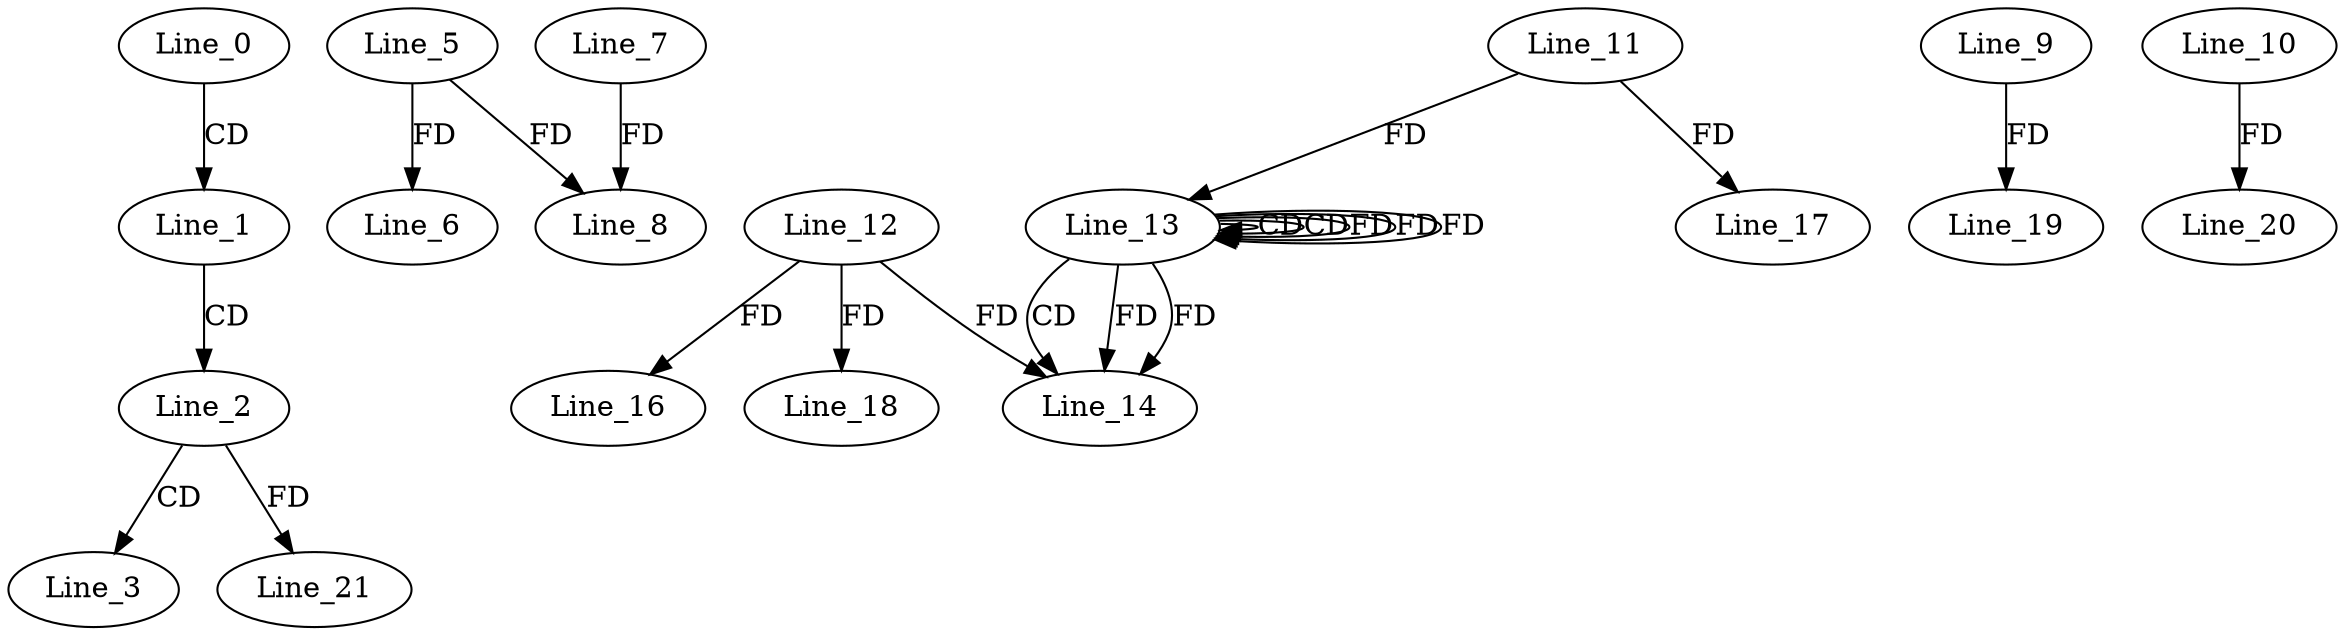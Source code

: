 digraph G {
  Line_0;
  Line_1;
  Line_2;
  Line_3;
  Line_5;
  Line_6;
  Line_7;
  Line_8;
  Line_13;
  Line_13;
  Line_13;
  Line_13;
  Line_11;
  Line_13;
  Line_13;
  Line_14;
  Line_12;
  Line_16;
  Line_17;
  Line_18;
  Line_9;
  Line_19;
  Line_10;
  Line_20;
  Line_21;
  Line_0 -> Line_1 [ label="CD" ];
  Line_1 -> Line_2 [ label="CD" ];
  Line_2 -> Line_3 [ label="CD" ];
  Line_5 -> Line_6 [ label="FD" ];
  Line_7 -> Line_8 [ label="FD" ];
  Line_5 -> Line_8 [ label="FD" ];
  Line_13 -> Line_13 [ label="CD" ];
  Line_13 -> Line_13 [ label="CD" ];
  Line_11 -> Line_13 [ label="FD" ];
  Line_13 -> Line_13 [ label="FD" ];
  Line_13 -> Line_14 [ label="CD" ];
  Line_12 -> Line_14 [ label="FD" ];
  Line_13 -> Line_14 [ label="FD" ];
  Line_13 -> Line_14 [ label="FD" ];
  Line_12 -> Line_16 [ label="FD" ];
  Line_11 -> Line_17 [ label="FD" ];
  Line_12 -> Line_18 [ label="FD" ];
  Line_9 -> Line_19 [ label="FD" ];
  Line_10 -> Line_20 [ label="FD" ];
  Line_2 -> Line_21 [ label="FD" ];
  Line_13 -> Line_13 [ label="FD" ];
  Line_13 -> Line_13 [ label="FD" ];
}
